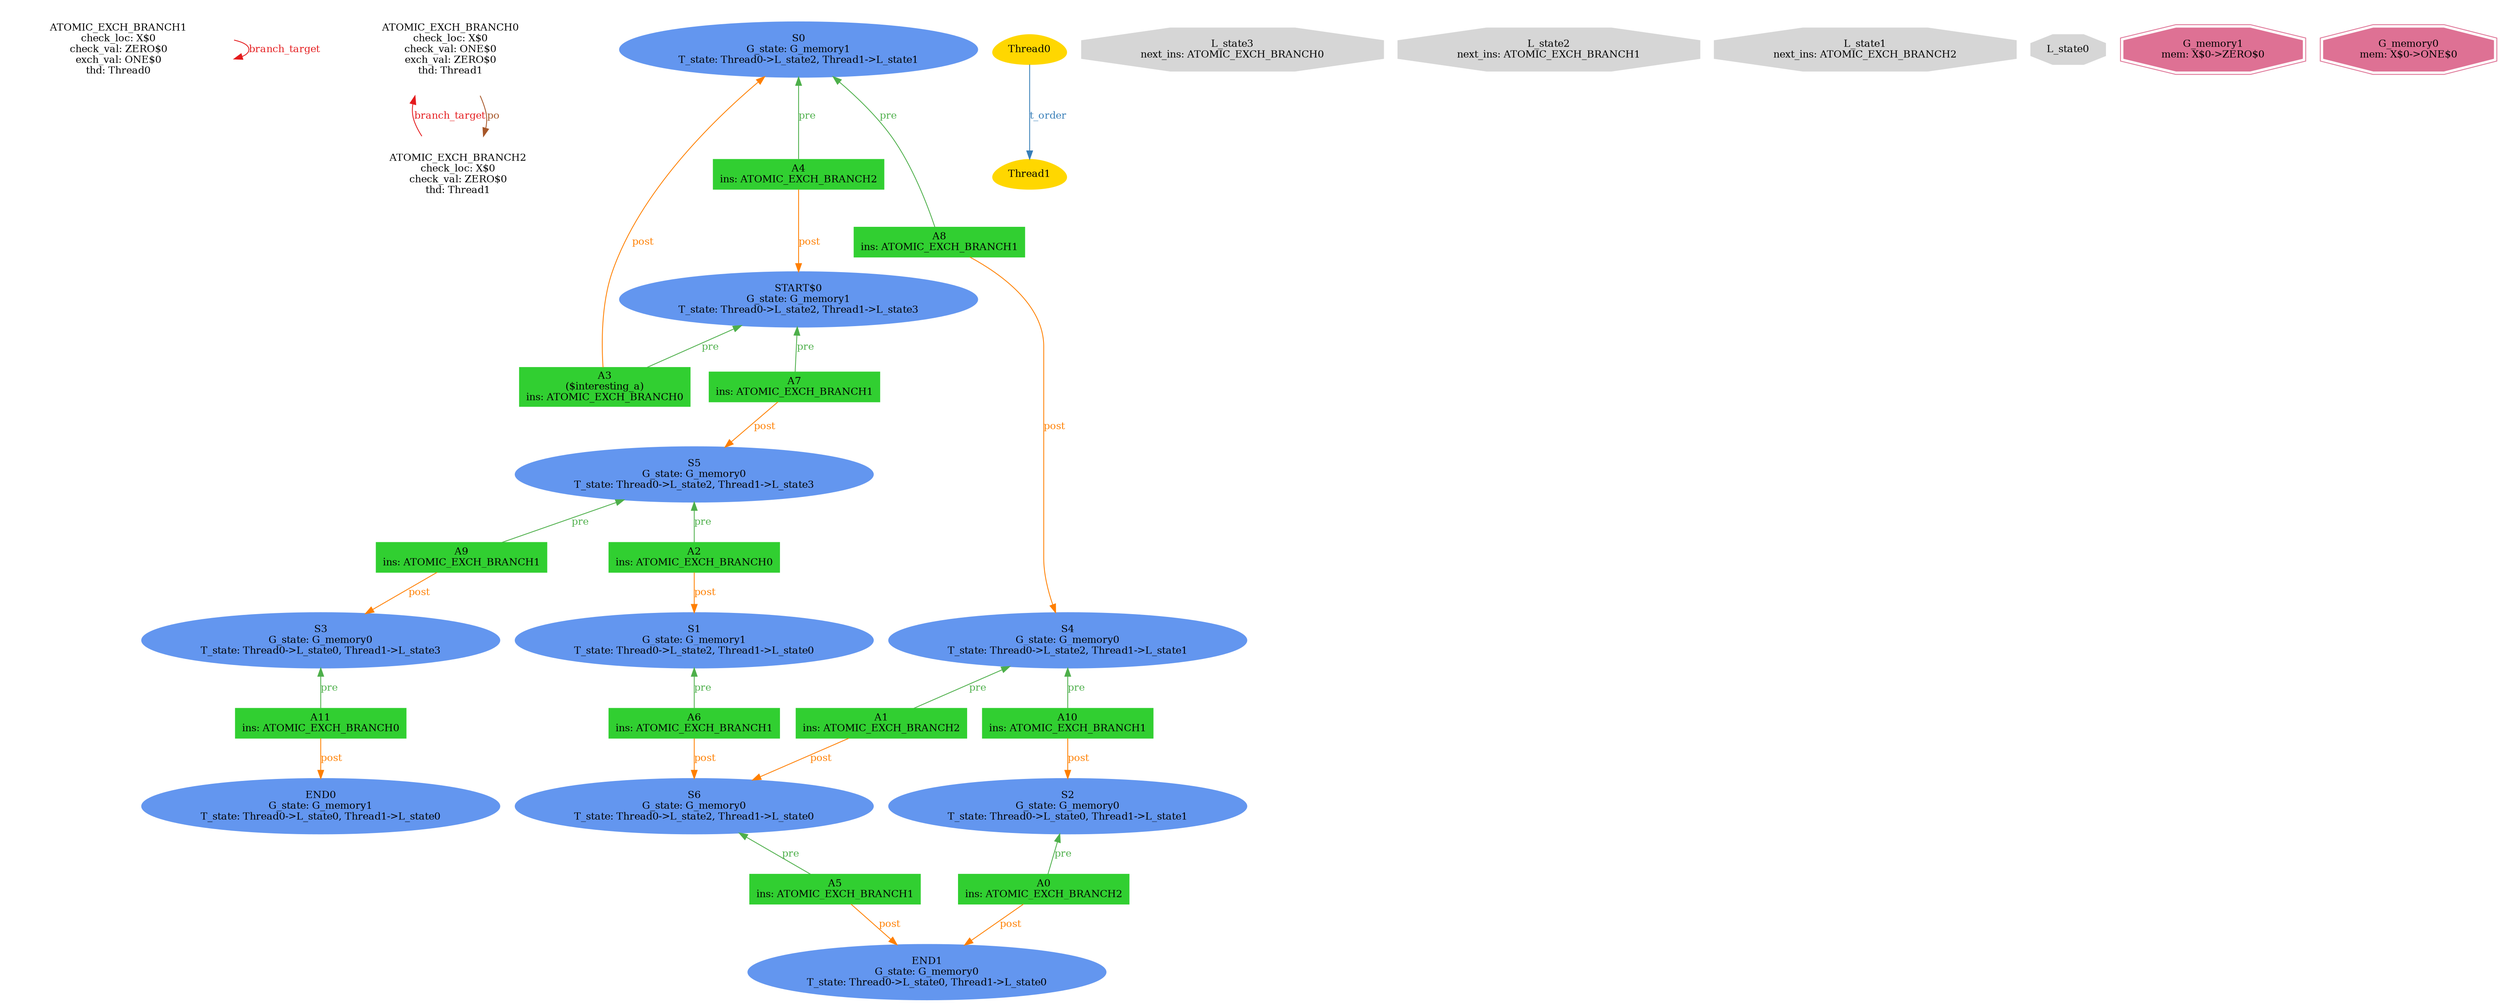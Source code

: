 digraph "graph" {
graph [fontsize=12]
node [fontsize=12]
edge [fontsize=12]
rankdir=TB;
"N26" -> "N26" [uuid = "<ATOMIC_EXCH_BRANCH1, ATOMIC_EXCH_BRANCH1>", color = "#e41a1c", fontcolor = "#e41a1c", style = "solid", label = "branch_target", dir = "forward", weight = "1"]
"N31" -> "N30" [uuid = "<ATOMIC_EXCH_BRANCH2, ATOMIC_EXCH_BRANCH0>", color = "#e41a1c", fontcolor = "#e41a1c", style = "solid", label = "branch_target", dir = "back", weight = "1"]
"N31" -> "N30" [uuid = "<ATOMIC_EXCH_BRANCH0, ATOMIC_EXCH_BRANCH2>", color = "#a65628", fontcolor = "#a65628", style = "solid", label = "po", dir = "forward", weight = "1"]
"N21" -> "N12" [uuid = "<A0, END1>", color = "#ff7f00", fontcolor = "#ff7f00", style = "solid", label = "post", dir = "forward", weight = "1"]
"N20" -> "N14" [uuid = "<A1, S6>", color = "#ff7f00", fontcolor = "#ff7f00", style = "solid", label = "post", dir = "forward", weight = "1"]
"N17" -> "N16" [uuid = "<A2, S1>", color = "#ff7f00", fontcolor = "#ff7f00", style = "solid", label = "post", dir = "forward", weight = "1"]
"N32" -> "N27" [uuid = "<A3, S0>", color = "#ff7f00", fontcolor = "#ff7f00", style = "solid", label = "post", dir = "back", weight = "1"]
"N29" -> "N28" [uuid = "<A4, START$0>", color = "#ff7f00", fontcolor = "#ff7f00", style = "solid", label = "post", dir = "forward", weight = "1"]
"N13" -> "N12" [uuid = "<A5, END1>", color = "#ff7f00", fontcolor = "#ff7f00", style = "solid", label = "post", dir = "forward", weight = "1"]
"N15" -> "N14" [uuid = "<A6, S6>", color = "#ff7f00", fontcolor = "#ff7f00", style = "solid", label = "post", dir = "forward", weight = "1"]
"N19" -> "N18" [uuid = "<A7, S5>", color = "#ff7f00", fontcolor = "#ff7f00", style = "solid", label = "post", dir = "forward", weight = "1"]
"N25" -> "N24" [uuid = "<A8, S4>", color = "#ff7f00", fontcolor = "#ff7f00", style = "solid", label = "post", dir = "forward", weight = "1"]
"N11" -> "N10" [uuid = "<A9, S3>", color = "#ff7f00", fontcolor = "#ff7f00", style = "solid", label = "post", dir = "forward", weight = "1"]
"N23" -> "N22" [uuid = "<A10, S2>", color = "#ff7f00", fontcolor = "#ff7f00", style = "solid", label = "post", dir = "forward", weight = "1"]
"N9" -> "N8" [uuid = "<A11, END0>", color = "#ff7f00", fontcolor = "#ff7f00", style = "solid", label = "post", dir = "forward", weight = "1"]
"N22" -> "N21" [uuid = "<A0, S2>", color = "#4daf4a", fontcolor = "#4daf4a", style = "solid", label = "pre", dir = "back", weight = "1"]
"N24" -> "N20" [uuid = "<A1, S4>", color = "#4daf4a", fontcolor = "#4daf4a", style = "solid", label = "pre", dir = "back", weight = "1"]
"N18" -> "N17" [uuid = "<A2, S5>", color = "#4daf4a", fontcolor = "#4daf4a", style = "solid", label = "pre", dir = "back", weight = "1"]
"N28" -> "N27" [uuid = "<A3, START$0>", color = "#4daf4a", fontcolor = "#4daf4a", style = "solid", label = "pre", dir = "back", weight = "1"]
"N32" -> "N29" [uuid = "<A4, S0>", color = "#4daf4a", fontcolor = "#4daf4a", style = "solid", label = "pre", dir = "back", weight = "1"]
"N14" -> "N13" [uuid = "<A5, S6>", color = "#4daf4a", fontcolor = "#4daf4a", style = "solid", label = "pre", dir = "back", weight = "1"]
"N16" -> "N15" [uuid = "<A6, S1>", color = "#4daf4a", fontcolor = "#4daf4a", style = "solid", label = "pre", dir = "back", weight = "1"]
"N28" -> "N19" [uuid = "<A7, START$0>", color = "#4daf4a", fontcolor = "#4daf4a", style = "solid", label = "pre", dir = "back", weight = "1"]
"N32" -> "N25" [uuid = "<A8, S0>", color = "#4daf4a", fontcolor = "#4daf4a", style = "solid", label = "pre", dir = "back", weight = "1"]
"N18" -> "N11" [uuid = "<A9, S5>", color = "#4daf4a", fontcolor = "#4daf4a", style = "solid", label = "pre", dir = "back", weight = "1"]
"N24" -> "N23" [uuid = "<A10, S4>", color = "#4daf4a", fontcolor = "#4daf4a", style = "solid", label = "pre", dir = "back", weight = "1"]
"N10" -> "N9" [uuid = "<A11, S3>", color = "#4daf4a", fontcolor = "#4daf4a", style = "solid", label = "pre", dir = "back", weight = "1"]
"N7" -> "N6" [uuid = "<Thread0, Thread1>", color = "#377eb8", fontcolor = "#377eb8", style = "solid", label = "t_order", dir = "forward", weight = "1"]
"N0" [uuid="L_state3", label="L_state3\nnext_ins: ATOMIC_EXCH_BRANCH0", color="#d6d6d6", fontcolor = "#000000", shape = "octagon", style = "filled, solid"]
"N1" [uuid="L_state2", label="L_state2\nnext_ins: ATOMIC_EXCH_BRANCH1", color="#d6d6d6", fontcolor = "#000000", shape = "octagon", style = "filled, solid"]
"N2" [uuid="L_state1", label="L_state1\nnext_ins: ATOMIC_EXCH_BRANCH2", color="#d6d6d6", fontcolor = "#000000", shape = "octagon", style = "filled, solid"]
"N3" [uuid="L_state0", label="L_state0", color="#d6d6d6", fontcolor = "#000000", shape = "octagon", style = "filled, solid"]
"N4" [uuid="G_memory1", label="G_memory1\nmem: X$0->ZERO$0", color="#de7194", fontcolor = "#000000", shape = "doubleoctagon", style = "filled, solid"]
"N5" [uuid="G_memory0", label="G_memory0\nmem: X$0->ONE$0", color="#de7194", fontcolor = "#000000", shape = "doubleoctagon", style = "filled, solid"]
"N6" [uuid="Thread1", label="Thread1", color="#ffd700", fontcolor = "#000000", shape = "egg", style = "filled, solid"]
"N7" [uuid="Thread0", label="Thread0", color="#ffd700", fontcolor = "#000000", shape = "egg", style = "filled, solid"]
"N8" [uuid="END0", label="END0\nG_state: G_memory1\nT_state: Thread0->L_state0, Thread1->L_state0", color="#6396ef", fontcolor = "#000000", shape = "ellipse", style = "filled, solid"]
"N9" [uuid="A11", label="A11\nins: ATOMIC_EXCH_BRANCH0", color="#31cf31", fontcolor = "#000000", shape = "box", style = "filled, solid"]
"N10" [uuid="S3", label="S3\nG_state: G_memory0\nT_state: Thread0->L_state0, Thread1->L_state3", color="#6396ef", fontcolor = "#000000", shape = "ellipse", style = "filled, solid"]
"N11" [uuid="A9", label="A9\nins: ATOMIC_EXCH_BRANCH1", color="#31cf31", fontcolor = "#000000", shape = "box", style = "filled, solid"]
"N12" [uuid="END1", label="END1\nG_state: G_memory0\nT_state: Thread0->L_state0, Thread1->L_state0", color="#6396ef", fontcolor = "#000000", shape = "ellipse", style = "filled, solid"]
"N13" [uuid="A5", label="A5\nins: ATOMIC_EXCH_BRANCH1", color="#31cf31", fontcolor = "#000000", shape = "box", style = "filled, solid"]
"N14" [uuid="S6", label="S6\nG_state: G_memory0\nT_state: Thread0->L_state2, Thread1->L_state0", color="#6396ef", fontcolor = "#000000", shape = "ellipse", style = "filled, solid"]
"N15" [uuid="A6", label="A6\nins: ATOMIC_EXCH_BRANCH1", color="#31cf31", fontcolor = "#000000", shape = "box", style = "filled, solid"]
"N16" [uuid="S1", label="S1\nG_state: G_memory1\nT_state: Thread0->L_state2, Thread1->L_state0", color="#6396ef", fontcolor = "#000000", shape = "ellipse", style = "filled, solid"]
"N17" [uuid="A2", label="A2\nins: ATOMIC_EXCH_BRANCH0", color="#31cf31", fontcolor = "#000000", shape = "box", style = "filled, solid"]
"N18" [uuid="S5", label="S5\nG_state: G_memory0\nT_state: Thread0->L_state2, Thread1->L_state3", color="#6396ef", fontcolor = "#000000", shape = "ellipse", style = "filled, solid"]
"N19" [uuid="A7", label="A7\nins: ATOMIC_EXCH_BRANCH1", color="#31cf31", fontcolor = "#000000", shape = "box", style = "filled, solid"]
"N20" [uuid="A1", label="A1\nins: ATOMIC_EXCH_BRANCH2", color="#31cf31", fontcolor = "#000000", shape = "box", style = "filled, solid"]
"N21" [uuid="A0", label="A0\nins: ATOMIC_EXCH_BRANCH2", color="#31cf31", fontcolor = "#000000", shape = "box", style = "filled, solid"]
"N22" [uuid="S2", label="S2\nG_state: G_memory0\nT_state: Thread0->L_state0, Thread1->L_state1", color="#6396ef", fontcolor = "#000000", shape = "ellipse", style = "filled, solid"]
"N23" [uuid="A10", label="A10\nins: ATOMIC_EXCH_BRANCH1", color="#31cf31", fontcolor = "#000000", shape = "box", style = "filled, solid"]
"N24" [uuid="S4", label="S4\nG_state: G_memory0\nT_state: Thread0->L_state2, Thread1->L_state1", color="#6396ef", fontcolor = "#000000", shape = "ellipse", style = "filled, solid"]
"N25" [uuid="A8", label="A8\nins: ATOMIC_EXCH_BRANCH1", color="#31cf31", fontcolor = "#000000", shape = "box", style = "filled, solid"]
"N26" [uuid="ATOMIC_EXCH_BRANCH1", label="ATOMIC_EXCH_BRANCH1\ncheck_loc: X$0\ncheck_val: ZERO$0\nexch_val: ONE$0\nthd: Thread0", color="#ffffff", fontcolor = "#000000", shape = "octagon", style = "filled, solid"]
"N27" [uuid="A3", label="A3\n($interesting_a)\nins: ATOMIC_EXCH_BRANCH0", color="#31cf31", fontcolor = "#000000", shape = "box", style = "filled, solid"]
"N28" [uuid="START$0", label="START$0\nG_state: G_memory1\nT_state: Thread0->L_state2, Thread1->L_state3", color="#6396ef", fontcolor = "#000000", shape = "ellipse", style = "filled, solid"]
"N29" [uuid="A4", label="A4\nins: ATOMIC_EXCH_BRANCH2", color="#31cf31", fontcolor = "#000000", shape = "box", style = "filled, solid"]
"N30" [uuid="ATOMIC_EXCH_BRANCH2", label="ATOMIC_EXCH_BRANCH2\ncheck_loc: X$0\ncheck_val: ZERO$0\nthd: Thread1", color="#ffffff", fontcolor = "#000000", shape = "octagon", style = "filled, solid"]
"N31" [uuid="ATOMIC_EXCH_BRANCH0", label="ATOMIC_EXCH_BRANCH0\ncheck_loc: X$0\ncheck_val: ONE$0\nexch_val: ZERO$0\nthd: Thread1", color="#ffffff", fontcolor = "#000000", shape = "octagon", style = "filled, solid"]
"N32" [uuid="S0", label="S0\nG_state: G_memory1\nT_state: Thread0->L_state2, Thread1->L_state1", color="#6396ef", fontcolor = "#000000", shape = "ellipse", style = "filled, solid"]
}
